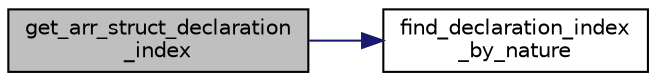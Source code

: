 digraph "get_arr_struct_declaration_index"
{
 // LATEX_PDF_SIZE
  edge [fontname="Helvetica",fontsize="10",labelfontname="Helvetica",labelfontsize="10"];
  node [fontname="Helvetica",fontsize="10",shape=record];
  rankdir="LR";
  Node1 [label="get_arr_struct_declaration\l_index",height=0.2,width=0.4,color="black", fillcolor="grey75", style="filled", fontcolor="black",tooltip="Retrieves the declaration index of an array or struct."];
  Node1 -> Node2 [color="midnightblue",fontsize="10",style="solid",fontname="Helvetica"];
  Node2 [label="find_declaration_index\l_by_nature",height=0.2,width=0.4,color="black", fillcolor="white", style="filled",URL="$dc/de9/declaration__table_8h.html#a8d20d657d482952631adde5763e985c8",tooltip="Finds the index of a declaration with the specified lexicographic index and nature...."];
}
